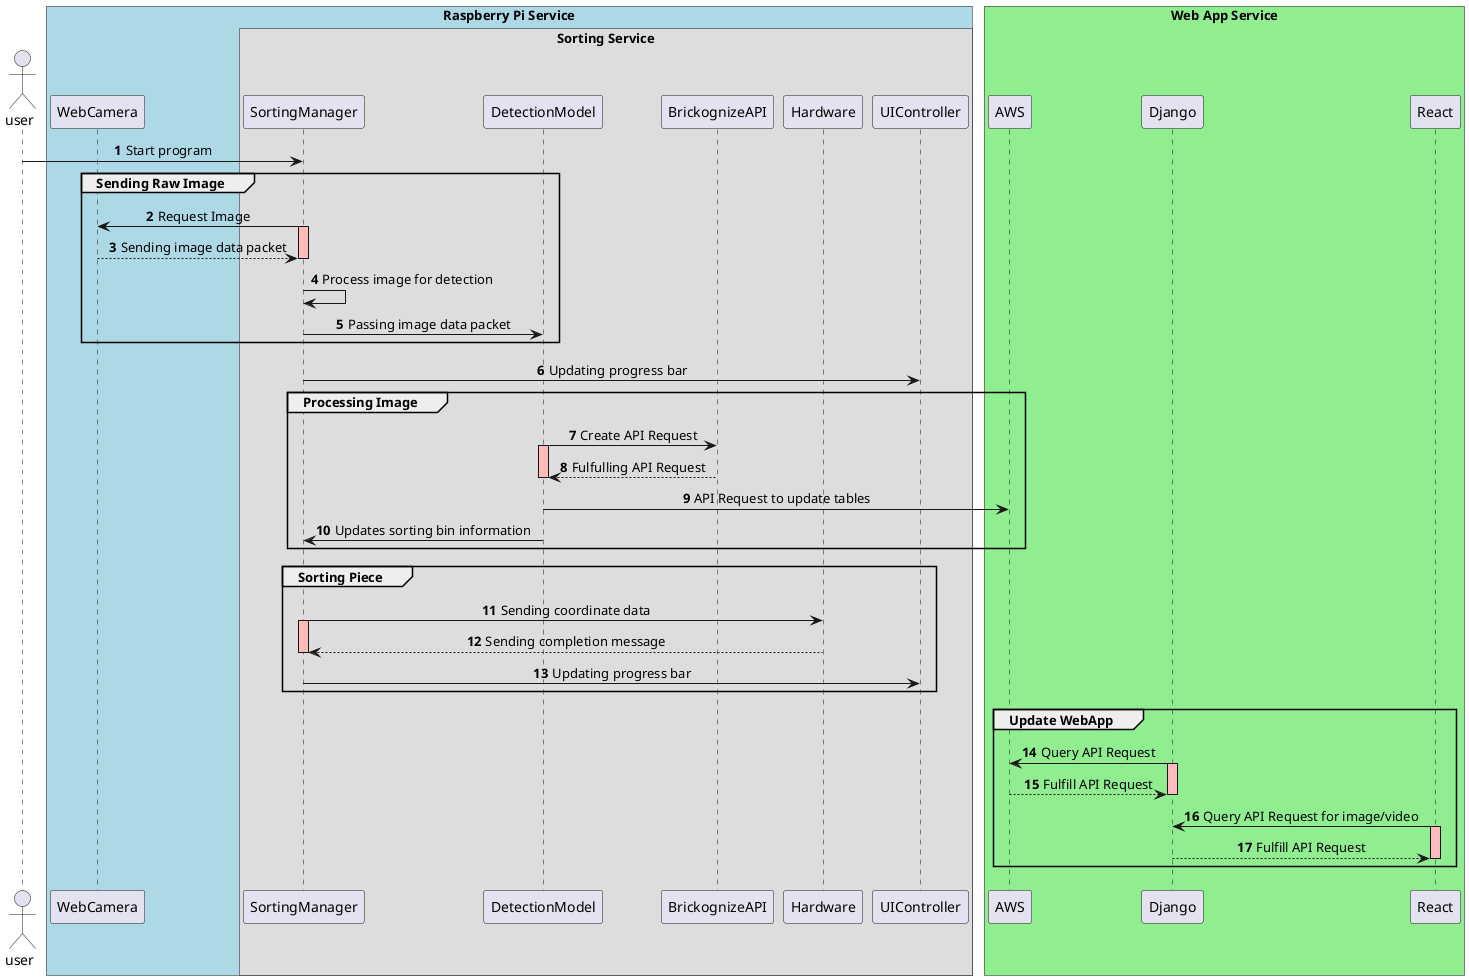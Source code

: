 @startuml SequenceUML

!pragma teoz true

actor user as user

box "Raspberry Pi Service" #LightBlue
    participant WebCamera as WebCamera
        box "Sorting Service"
        participant SortingManager as SortingManager
        participant DetectionModel as DetectionModel
        participant BrickognizeAPI as BrickognizeAPI
        participant Hardware as Hardware
        participant UIController as UIController
        end box
end box

box "Web App Service" #LightGreen
    participant AWS as AWS
    participant Django as Django
    participant React as React
end box

skinparam sequenceMessageAlign center
autonumber

user -> SortingManager: Start program

group Sending Raw Image
    SortingManager -> WebCamera: Request Image
    activate SortingManager #FFBBBB
    WebCamera --> SortingManager: Sending image data packet
    deactivate SortingManager
    SortingManager -> SortingManager: Process image for detection
    SortingManager -> DetectionModel: Passing image data packet
end

SortingManager -> UIController: Updating progress bar

group Processing Image
    DetectionModel -> BrickognizeAPI: Create API Request
    activate DetectionModel #FFBBBB
    BrickognizeAPI --> DetectionModel: Fulfulling API Request
    deactivate DetectionModel
    DetectionModel -> AWS: API Request to update tables
    DetectionModel -> SortingManager: Updates sorting bin information
end

group Sorting Piece
    SortingManager -> Hardware: Sending coordinate data
    activate SortingManager #FFBBBB
    Hardware --> SortingManager: Sending completion message
    deactivate SortingManager #FFBBBB
    SortingManager -> UIController: Updating progress bar
end 

group Update WebApp
    Django -> AWS: Query API Request
    activate Django #FFBBBB
    AWS --> Django: Fulfill API Request
    deactivate Django #FFBBBB
    React -> Django: Query API Request for image/video
    activate React #FFBBBB
    Django --> React: Fulfill API Request
    deactivate React #FFBBBB
end
@enduml
